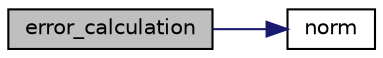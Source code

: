 digraph "error_calculation"
{
 // LATEX_PDF_SIZE
  edge [fontname="Helvetica",fontsize="10",labelfontname="Helvetica",labelfontsize="10"];
  node [fontname="Helvetica",fontsize="10",shape=record];
  rankdir="LR";
  Node1 [label="error_calculation",height=0.2,width=0.4,color="black", fillcolor="grey75", style="filled", fontcolor="black",tooltip="Performs the math to calculate the error (sqrt((norm(expected - approximate)^2)/(approximate_norm)^2)..."];
  Node1 -> Node2 [color="midnightblue",fontsize="10",style="solid",fontname="Helvetica"];
  Node2 [label="norm",height=0.2,width=0.4,color="black", fillcolor="white", style="filled",URL="$check_8cpp.html#a699421f5859405c81895e809f7080a10",tooltip=" "];
}
